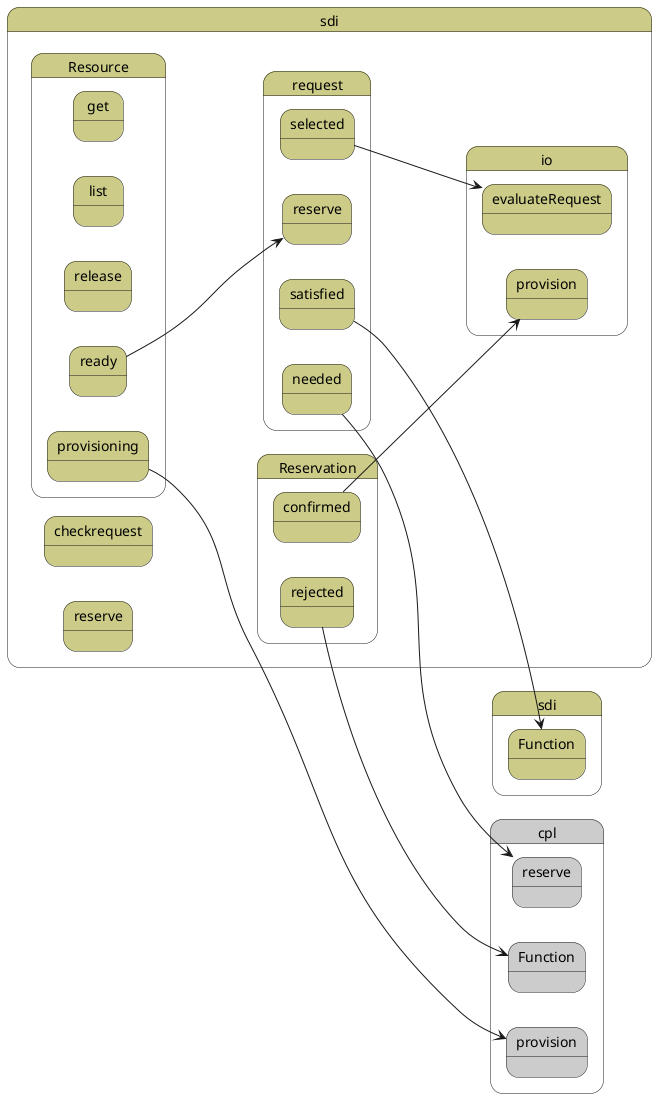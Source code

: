 @startuml
left to right direction


state "sdi" as sdi #cccc88 {
}


state "sdi" as pstatename #cccc88 {
    state "Custom Function" as sdifunction {
    }
}

        state "sdi" as sdi #cccc88 {
state "checkrequest" as sdicheckrequest #cccc88 {
}
}


        state "sdi" as sdi #cccc88 {
state "reserve" as sdireserve #cccc88 {
}
}


        state "sdi" as sdi #cccc88 {
state "resource" as sdiresource #cccc88 {
state "get" as sdiresourceget #cccc88 {
}
}
}


        state "sdi" as sdi #cccc88 {
state "resource" as sdiresource #cccc88 {
state "list" as sdiresourcelist #cccc88 {
}
}
}


        state "sdi" as sdi #cccc88 {
state "resource" as sdiresource #cccc88 {
state "release" as sdiresourcerelease #cccc88 {
}
}
}




        state "sdi" as sdi #cccc88 {
state "Request" as sdirequest #cccc88 {
state "satisfied" as sdirequestsatisfied #cccc88 {
}
}
}

        
    state "sdi" as sdi #cccc88 {
state "Function" as sdifunction #cccc88 {
}
}

    sdirequestsatisfied ---> sdifunction
  

        state "sdi" as sdi #cccc88 {
state "Resource" as sdiresource #cccc88 {
state "ready" as sdiresourceready #cccc88 {
}
}
}

        
    state "sdi" as sdi #cccc88 {
state "request" as sdirequest #cccc88 {
state "reserve" as sdirequestreserve #cccc88 {
}
}
}

    sdiresourceready ---> sdirequestreserve
  


    state "sdi" as sdi #cccc88 {
state "Request" as sdirequest #cccc88 {
state "needed" as sdirequestneeded #cccc88 {
}
}
}

    state "cpl" as cpl #cccccc {
state "reserve" as cplreserve #cccccc {
}
}

        sdirequestneeded ---> cplreserve
       
    state "sdi" as sdi #cccc88 {
state "Reservation" as sdireservation #cccc88 {
state "rejected" as sdireservationrejected #cccc88 {
}
}
}

    state "cpl" as cpl #cccccc {
state "Function" as cplfunction #cccccc {
}
}

        sdireservationrejected ---> cplfunction
       
    state "sdi" as sdi #cccc88 {
state "Resource" as sdiresource #cccc88 {
state "provisioning" as sdiresourceprovisioning #cccc88 {
}
}
}

    state "cpl" as cpl #cccccc {
state "provision" as cplprovision #cccccc {
}
}

        sdiresourceprovisioning ---> cplprovision
       
    state "sdi" as sdi #cccc88 {
state "Request" as sdirequest #cccc88 {
state "selected" as sdirequestselected #cccc88 {
}
}
}

    state "sdi" as sdi #cccc88 {
state "io" as sdiio #cccc88 {
state "evaluateRequest" as sdiioevaluaterequest #cccc88 {
}
}
}

        sdirequestselected ---> sdiioevaluaterequest
       
    state "sdi" as sdi #cccc88 {
state "Reservation" as sdireservation #cccc88 {
state "confirmed" as sdireservationconfirmed #cccc88 {
}
}
}

    state "sdi" as sdi #cccc88 {
state "io" as sdiio #cccc88 {
state "provision" as sdiioprovision #cccc88 {
}
}
}

        sdireservationconfirmed ---> sdiioprovision
       
    
    
        
       
    
    state "sdi" as sdi #cccc88 {
state "request" as sdirequest #cccc88 {
state "reserve" as sdirequestreserve #cccc88 {
}
}
}

        
       

@enduml
